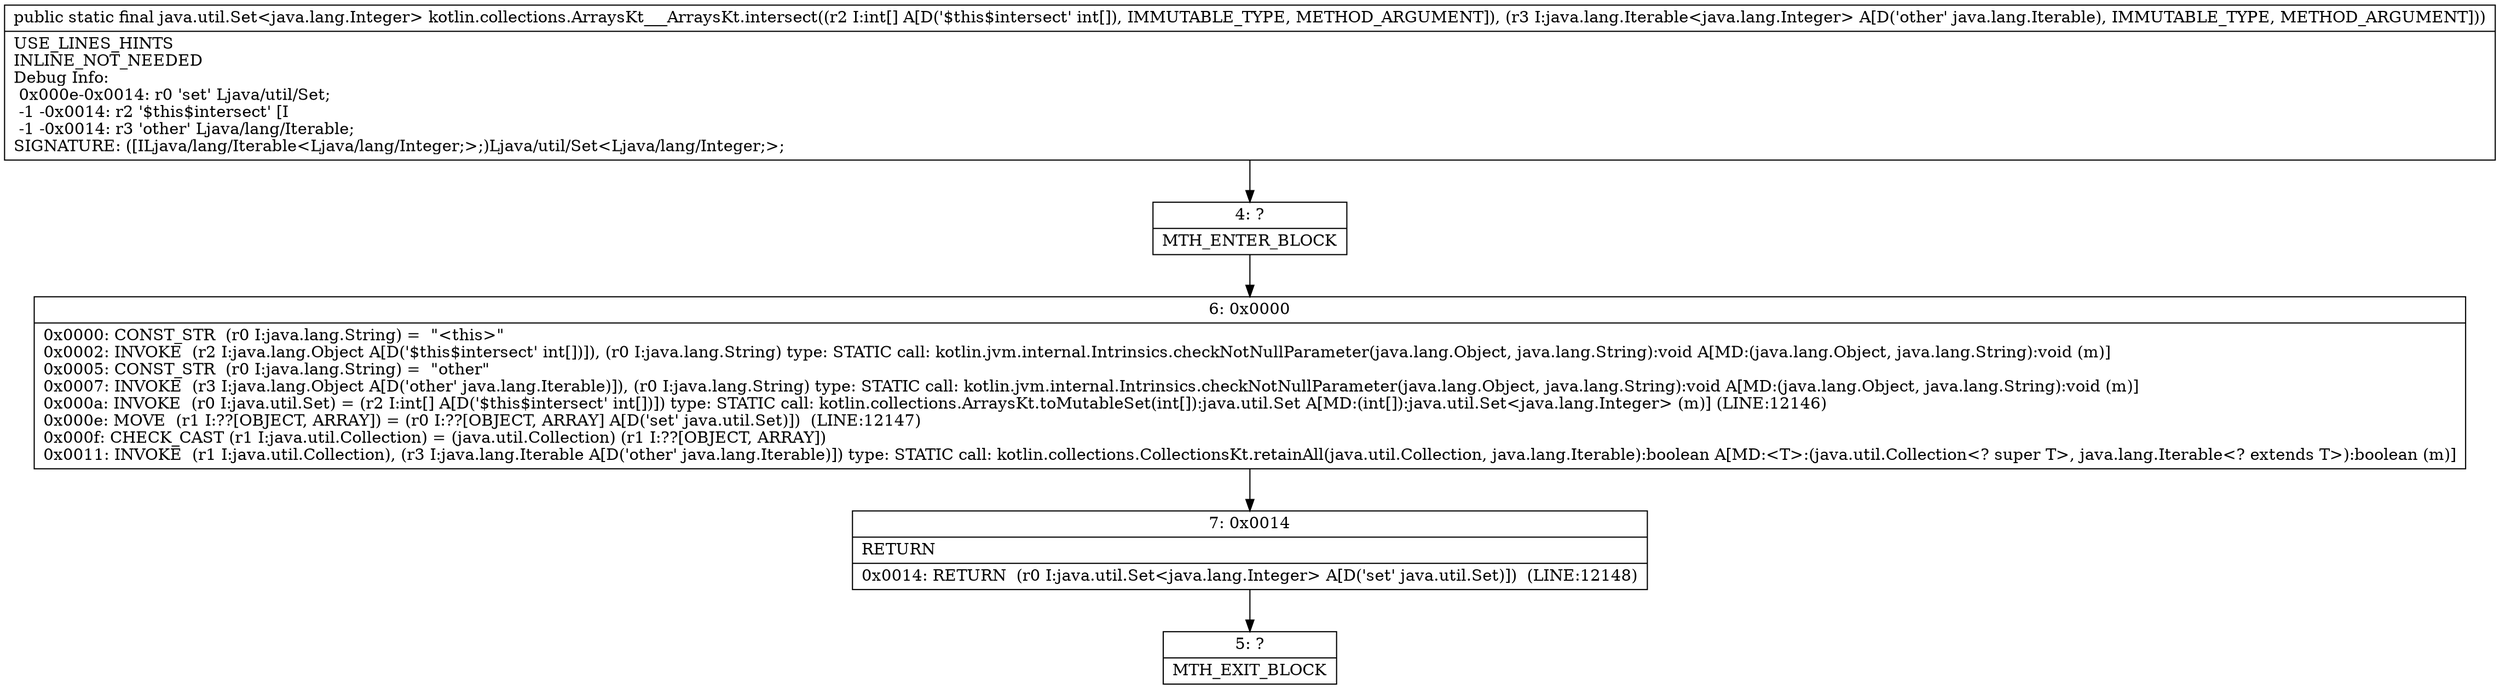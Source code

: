 digraph "CFG forkotlin.collections.ArraysKt___ArraysKt.intersect([ILjava\/lang\/Iterable;)Ljava\/util\/Set;" {
Node_4 [shape=record,label="{4\:\ ?|MTH_ENTER_BLOCK\l}"];
Node_6 [shape=record,label="{6\:\ 0x0000|0x0000: CONST_STR  (r0 I:java.lang.String) =  \"\<this\>\" \l0x0002: INVOKE  (r2 I:java.lang.Object A[D('$this$intersect' int[])]), (r0 I:java.lang.String) type: STATIC call: kotlin.jvm.internal.Intrinsics.checkNotNullParameter(java.lang.Object, java.lang.String):void A[MD:(java.lang.Object, java.lang.String):void (m)]\l0x0005: CONST_STR  (r0 I:java.lang.String) =  \"other\" \l0x0007: INVOKE  (r3 I:java.lang.Object A[D('other' java.lang.Iterable)]), (r0 I:java.lang.String) type: STATIC call: kotlin.jvm.internal.Intrinsics.checkNotNullParameter(java.lang.Object, java.lang.String):void A[MD:(java.lang.Object, java.lang.String):void (m)]\l0x000a: INVOKE  (r0 I:java.util.Set) = (r2 I:int[] A[D('$this$intersect' int[])]) type: STATIC call: kotlin.collections.ArraysKt.toMutableSet(int[]):java.util.Set A[MD:(int[]):java.util.Set\<java.lang.Integer\> (m)] (LINE:12146)\l0x000e: MOVE  (r1 I:??[OBJECT, ARRAY]) = (r0 I:??[OBJECT, ARRAY] A[D('set' java.util.Set)])  (LINE:12147)\l0x000f: CHECK_CAST (r1 I:java.util.Collection) = (java.util.Collection) (r1 I:??[OBJECT, ARRAY]) \l0x0011: INVOKE  (r1 I:java.util.Collection), (r3 I:java.lang.Iterable A[D('other' java.lang.Iterable)]) type: STATIC call: kotlin.collections.CollectionsKt.retainAll(java.util.Collection, java.lang.Iterable):boolean A[MD:\<T\>:(java.util.Collection\<? super T\>, java.lang.Iterable\<? extends T\>):boolean (m)]\l}"];
Node_7 [shape=record,label="{7\:\ 0x0014|RETURN\l|0x0014: RETURN  (r0 I:java.util.Set\<java.lang.Integer\> A[D('set' java.util.Set)])  (LINE:12148)\l}"];
Node_5 [shape=record,label="{5\:\ ?|MTH_EXIT_BLOCK\l}"];
MethodNode[shape=record,label="{public static final java.util.Set\<java.lang.Integer\> kotlin.collections.ArraysKt___ArraysKt.intersect((r2 I:int[] A[D('$this$intersect' int[]), IMMUTABLE_TYPE, METHOD_ARGUMENT]), (r3 I:java.lang.Iterable\<java.lang.Integer\> A[D('other' java.lang.Iterable), IMMUTABLE_TYPE, METHOD_ARGUMENT]))  | USE_LINES_HINTS\lINLINE_NOT_NEEDED\lDebug Info:\l  0x000e\-0x0014: r0 'set' Ljava\/util\/Set;\l  \-1 \-0x0014: r2 '$this$intersect' [I\l  \-1 \-0x0014: r3 'other' Ljava\/lang\/Iterable;\lSIGNATURE: ([ILjava\/lang\/Iterable\<Ljava\/lang\/Integer;\>;)Ljava\/util\/Set\<Ljava\/lang\/Integer;\>;\l}"];
MethodNode -> Node_4;Node_4 -> Node_6;
Node_6 -> Node_7;
Node_7 -> Node_5;
}

